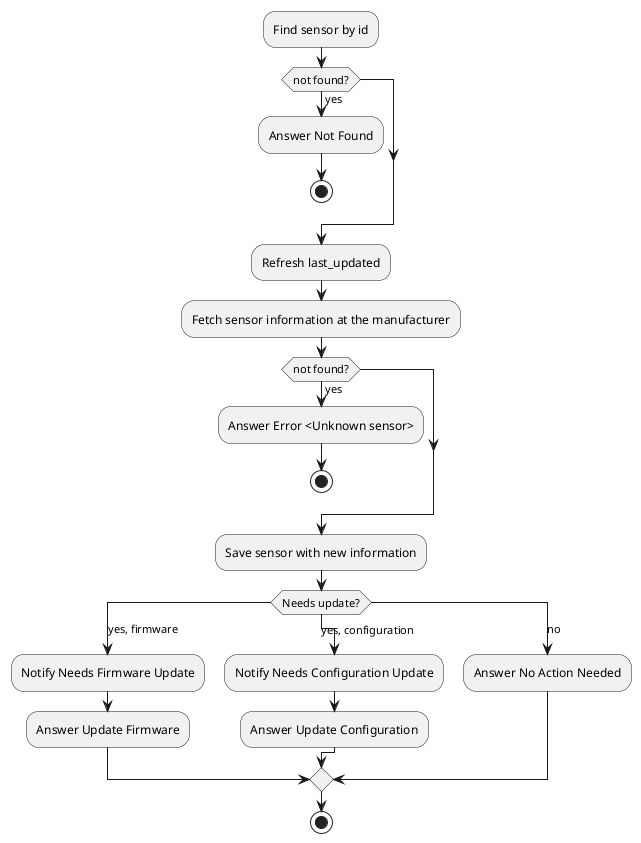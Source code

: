 @startuml

:Find sensor by id;

if (not found?) then (yes)
  :Answer Not Found;
  stop
endif

:Refresh last_updated;

:Fetch sensor information at the manufacturer;

if (not found?) then (yes)
  :Answer Error <Unknown sensor>;
  stop
endif

:Save sensor with new information;


switch (Needs update?)

case (yes, firmware)
  :Notify Needs Firmware Update;
  :Answer Update Firmware;

case (yes, configuration)
  :Notify Needs Configuration Update;
  :Answer Update Configuration;

case (no)
  :Answer No Action Needed;

endswitch

stop
@enduml